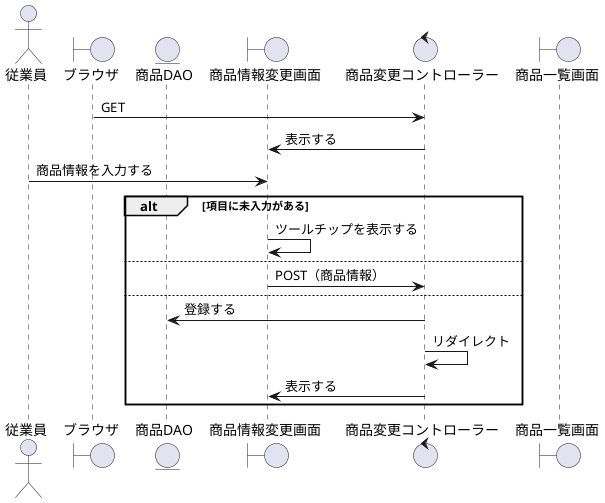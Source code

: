 @startuml syouhin_touroku
actor "従業員" as act
boundary "商品情報変更画面" as shb
boundary "ブラウザ" as brz

control "商品変更コントローラー" as shc

entity "商品DAO" as account

boundary "商品変更完了" as shb
control "商品変更完了コントローラー" as shc

boundary "商品一覧画面" as sib

brz -> shc: GET

shb <- shc: 表示する

act -> shb: 商品情報を入力する

alt 項目に未入力がある
    
    shb -> shb: ツールチップを表示する
else
    shb -> shc: POST（商品情報）

    else
        shc -> account: 登録する

        shc -> shc: リダイレクト
        shb <- shc: 表示する
end
@enduml